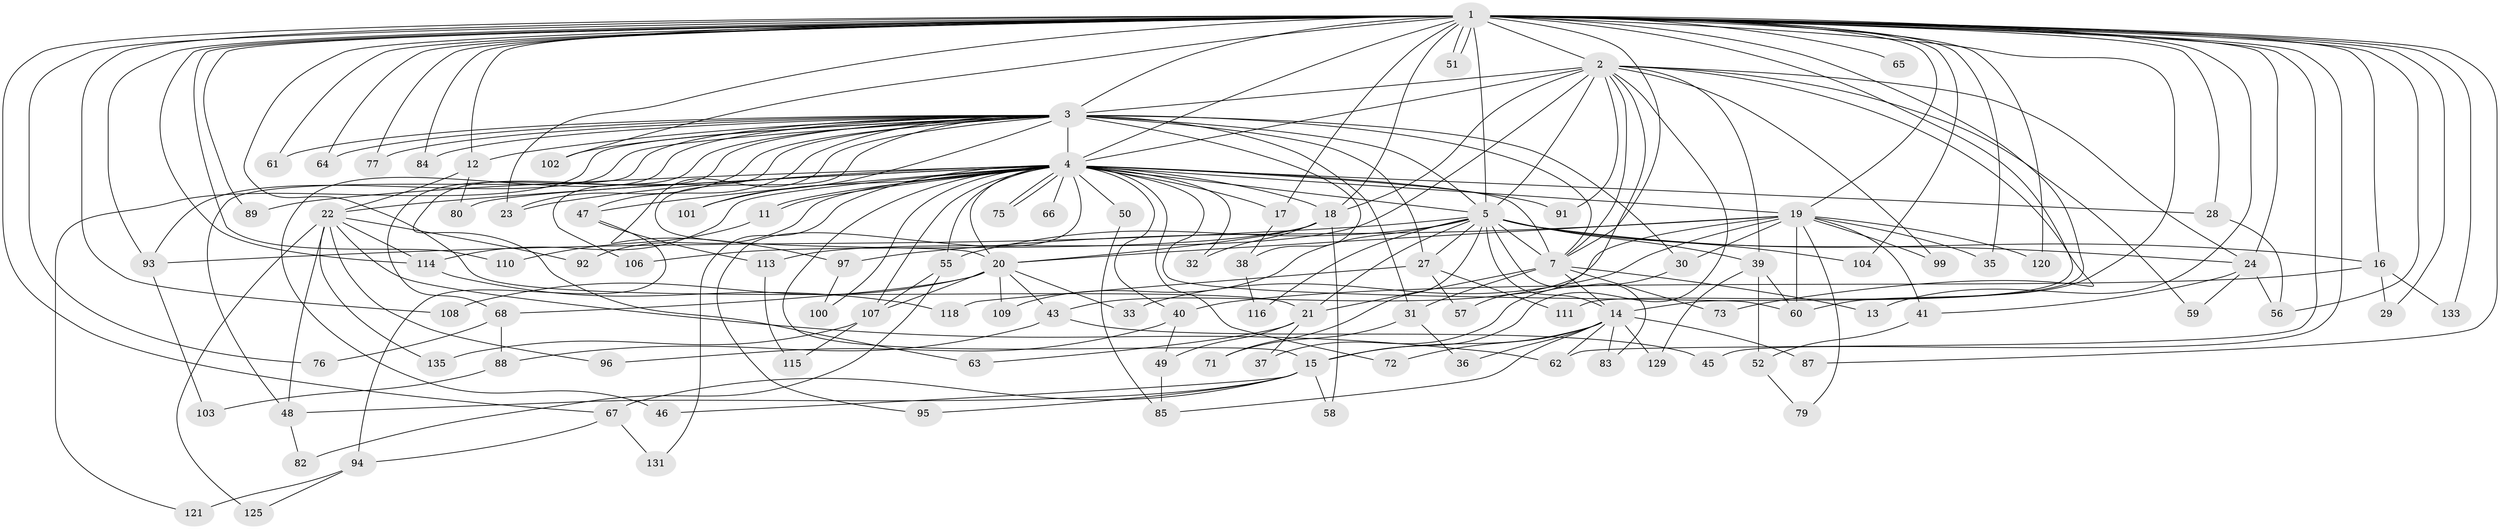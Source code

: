 // Generated by graph-tools (version 1.1) at 2025/51/02/27/25 19:51:47]
// undirected, 103 vertices, 223 edges
graph export_dot {
graph [start="1"]
  node [color=gray90,style=filled];
  1 [super="+6"];
  2 [super="+54"];
  3 [super="+10"];
  4 [super="+8"];
  5 [super="+9"];
  7 [super="+86"];
  11;
  12;
  13;
  14 [super="+25"];
  15 [super="+42"];
  16 [super="+127"];
  17 [super="+105"];
  18 [super="+44"];
  19 [super="+34"];
  20 [super="+26"];
  21 [super="+123"];
  22 [super="+90"];
  23 [super="+69"];
  24 [super="+81"];
  27 [super="+98"];
  28;
  29;
  30;
  31;
  32;
  33;
  35;
  36;
  37;
  38;
  39 [super="+74"];
  40 [super="+53"];
  41;
  43 [super="+70"];
  45;
  46;
  47;
  48 [super="+117"];
  49;
  50 [super="+130"];
  51;
  52;
  55 [super="+78"];
  56 [super="+126"];
  57;
  58;
  59;
  60 [super="+119"];
  61;
  62 [super="+136"];
  63;
  64;
  65;
  66;
  67;
  68;
  71;
  72;
  73;
  75;
  76;
  77;
  79;
  80;
  82;
  83;
  84;
  85 [super="+112"];
  87;
  88;
  89;
  91;
  92;
  93 [super="+134"];
  94;
  95;
  96;
  97;
  99;
  100;
  101 [super="+124"];
  102;
  103;
  104;
  106;
  107 [super="+122"];
  108;
  109;
  110;
  111 [super="+132"];
  113;
  114 [super="+128"];
  115;
  116;
  118;
  120;
  121;
  125;
  129;
  131;
  133;
  135;
  1 -- 2 [weight=2];
  1 -- 3 [weight=4];
  1 -- 4 [weight=4];
  1 -- 5 [weight=4];
  1 -- 7 [weight=2];
  1 -- 12;
  1 -- 13;
  1 -- 14;
  1 -- 19 [weight=2];
  1 -- 23;
  1 -- 28;
  1 -- 29;
  1 -- 35;
  1 -- 45;
  1 -- 51;
  1 -- 51;
  1 -- 56;
  1 -- 62;
  1 -- 64;
  1 -- 76;
  1 -- 84;
  1 -- 89;
  1 -- 93;
  1 -- 104;
  1 -- 108;
  1 -- 110;
  1 -- 111 [weight=2];
  1 -- 114;
  1 -- 120;
  1 -- 133;
  1 -- 65;
  1 -- 67;
  1 -- 77;
  1 -- 16;
  1 -- 17 [weight=2];
  1 -- 18;
  1 -- 21;
  1 -- 87;
  1 -- 24;
  1 -- 102;
  1 -- 60;
  1 -- 61;
  2 -- 3 [weight=2];
  2 -- 4 [weight=2];
  2 -- 5 [weight=2];
  2 -- 7;
  2 -- 24;
  2 -- 39;
  2 -- 57;
  2 -- 59;
  2 -- 73;
  2 -- 91;
  2 -- 99;
  2 -- 113;
  2 -- 18;
  2 -- 15;
  3 -- 4 [weight=4];
  3 -- 5 [weight=4];
  3 -- 7 [weight=2];
  3 -- 30;
  3 -- 46;
  3 -- 48;
  3 -- 61;
  3 -- 68;
  3 -- 93;
  3 -- 97;
  3 -- 101;
  3 -- 106;
  3 -- 64;
  3 -- 12;
  3 -- 77;
  3 -- 20;
  3 -- 84;
  3 -- 27;
  3 -- 31;
  3 -- 38;
  3 -- 102;
  3 -- 47;
  3 -- 121;
  3 -- 63;
  3 -- 23;
  4 -- 5 [weight=4];
  4 -- 7 [weight=3];
  4 -- 11;
  4 -- 11;
  4 -- 23;
  4 -- 28;
  4 -- 32;
  4 -- 47;
  4 -- 55 [weight=2];
  4 -- 66 [weight=2];
  4 -- 75;
  4 -- 75;
  4 -- 80;
  4 -- 89;
  4 -- 91;
  4 -- 100;
  4 -- 101 [weight=2];
  4 -- 107;
  4 -- 114;
  4 -- 22 [weight=2];
  4 -- 131;
  4 -- 72;
  4 -- 15;
  4 -- 17;
  4 -- 18;
  4 -- 20;
  4 -- 92;
  4 -- 95;
  4 -- 40;
  4 -- 50 [weight=2];
  4 -- 19;
  4 -- 60;
  5 -- 7 [weight=2];
  5 -- 16 [weight=2];
  5 -- 21;
  5 -- 27 [weight=2];
  5 -- 39;
  5 -- 55;
  5 -- 109;
  5 -- 71;
  5 -- 104;
  5 -- 14;
  5 -- 83;
  5 -- 116;
  5 -- 93;
  5 -- 24;
  7 -- 13;
  7 -- 31;
  7 -- 73;
  7 -- 21;
  7 -- 14;
  11 -- 110;
  12 -- 22;
  12 -- 80;
  14 -- 15;
  14 -- 36;
  14 -- 72;
  14 -- 83;
  14 -- 85;
  14 -- 87;
  14 -- 129;
  14 -- 62;
  15 -- 46;
  15 -- 58;
  15 -- 67;
  15 -- 95;
  15 -- 48;
  16 -- 29;
  16 -- 40;
  16 -- 133;
  17 -- 38;
  18 -- 32;
  18 -- 58;
  18 -- 106;
  18 -- 20;
  19 -- 30;
  19 -- 33;
  19 -- 35;
  19 -- 43 [weight=2];
  19 -- 60;
  19 -- 79;
  19 -- 97;
  19 -- 99;
  19 -- 120;
  19 -- 20;
  19 -- 41;
  20 -- 33;
  20 -- 43;
  20 -- 108;
  20 -- 109;
  20 -- 68;
  20 -- 107;
  21 -- 37;
  21 -- 49;
  21 -- 63;
  22 -- 62;
  22 -- 96;
  22 -- 125;
  22 -- 135;
  22 -- 92;
  22 -- 114;
  22 -- 48;
  24 -- 41;
  24 -- 59;
  24 -- 56;
  27 -- 57;
  27 -- 118;
  27 -- 111;
  28 -- 56;
  30 -- 37;
  31 -- 36;
  31 -- 71;
  38 -- 116;
  39 -- 52;
  39 -- 129;
  39 -- 60;
  40 -- 49 [weight=2];
  40 -- 96;
  41 -- 52;
  43 -- 45;
  43 -- 88;
  47 -- 94;
  47 -- 113;
  48 -- 82;
  49 -- 85;
  50 -- 85;
  52 -- 79;
  55 -- 82;
  55 -- 107;
  67 -- 94;
  67 -- 131;
  68 -- 76;
  68 -- 88;
  88 -- 103;
  93 -- 103;
  94 -- 121;
  94 -- 125;
  97 -- 100;
  107 -- 115;
  107 -- 135;
  113 -- 115;
  114 -- 118;
}
